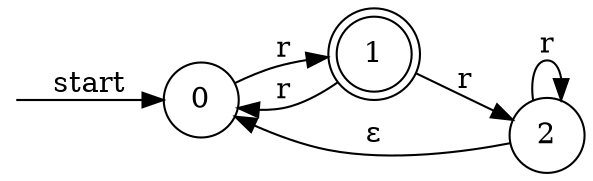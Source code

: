 digraph enfa {
    rankdir = LR;
    node [shape = circle];
    __start [style = invis, shape = point];
    __start -> "0" [ label = "start" ];
    node [shape = doublecircle]; "1"
    node [shape = circle];
    "2" -> "2" [ label = "r" ];
    "0" -> "1" [ label = "r" ];
    "2" -> "0" [ label = "&epsilon;" ];
    "1" -> "0" [ label = "r" ];
    "1" -> "2" [ label = "r" ];
}
